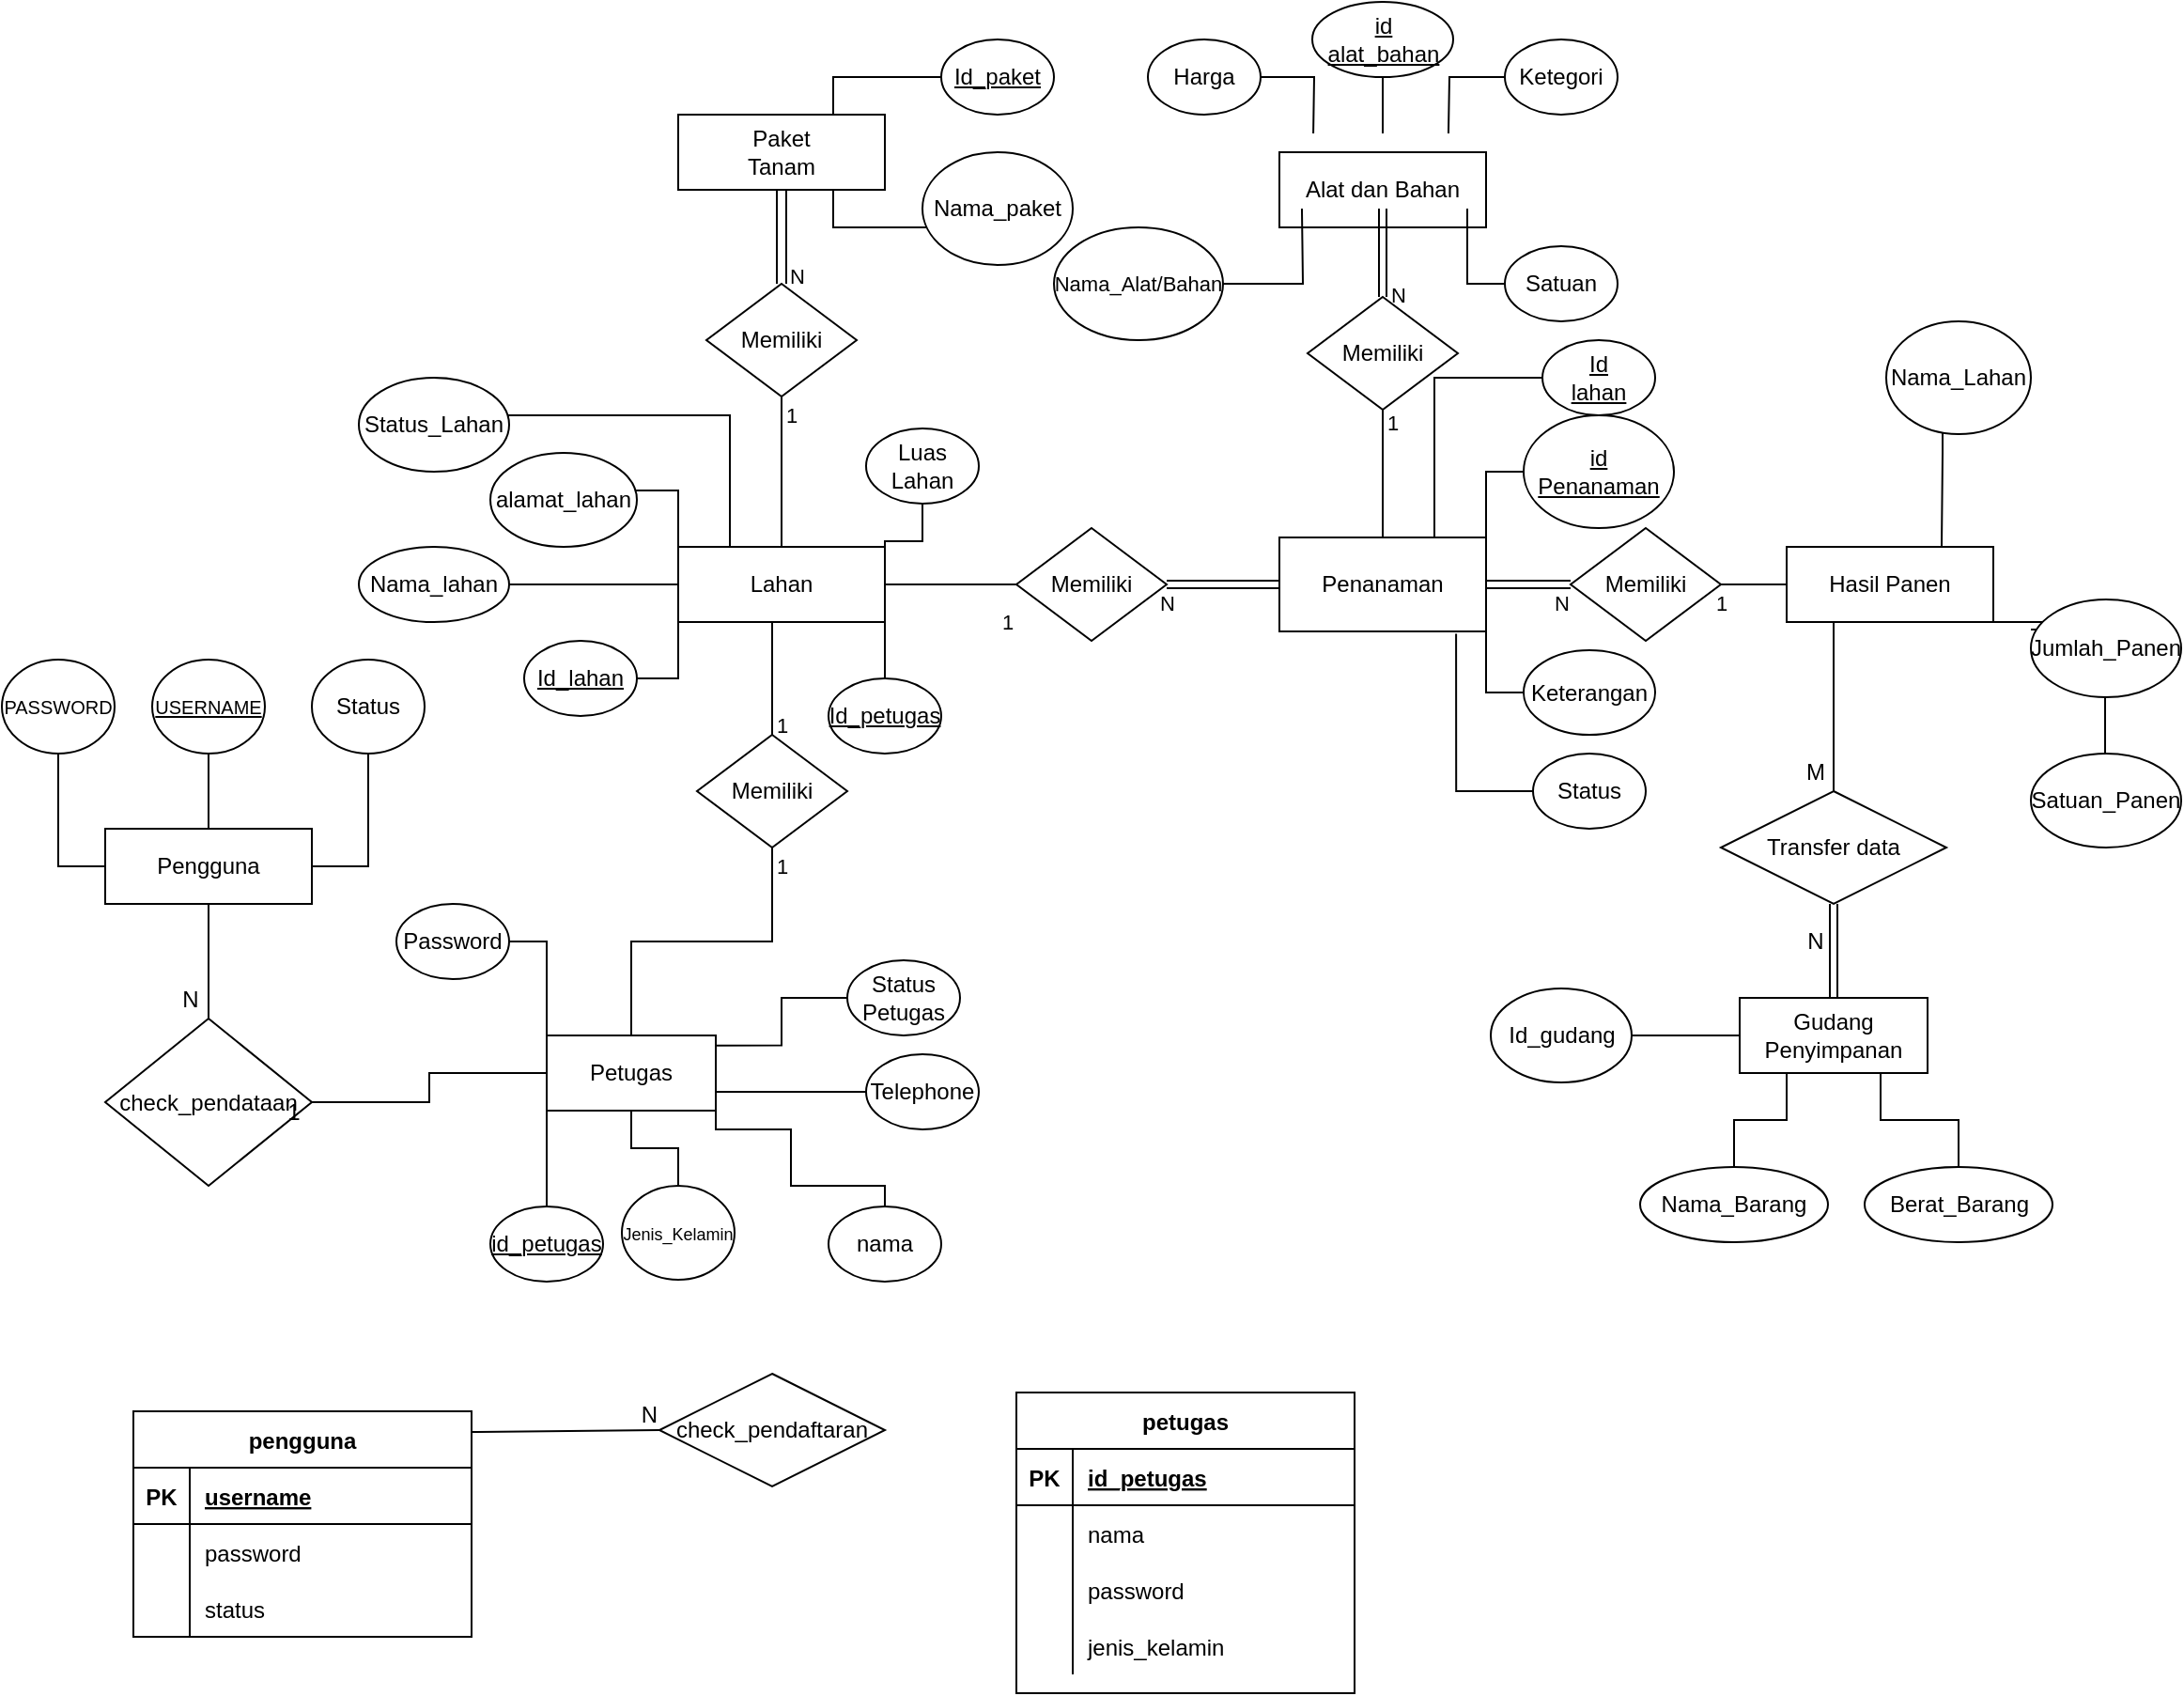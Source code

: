 <mxfile version="15.2.9" type="github" pages="2">
  <diagram id="R2lEEEUBdFMjLlhIrx00" name="Page-1">
    <mxGraphModel dx="628" dy="426" grid="1" gridSize="10" guides="1" tooltips="1" connect="1" arrows="1" fold="1" page="1" pageScale="1" pageWidth="583" pageHeight="827" math="0" shadow="0" extFonts="Permanent Marker^https://fonts.googleapis.com/css?family=Permanent+Marker">
      <root>
        <mxCell id="0" />
        <mxCell id="1" parent="0" />
        <mxCell id="Jt9Z7zNZmHaMb9qWnDkR-48" style="edgeStyle=orthogonalEdgeStyle;rounded=0;orthogonalLoop=1;jettySize=auto;html=1;entryX=1;entryY=0.5;entryDx=0;entryDy=0;endArrow=none;endFill=0;" parent="1" edge="1">
          <mxGeometry relative="1" as="geometry">
            <Array as="points">
              <mxPoint x="360" y="40" />
              <mxPoint x="343" y="40" />
            </Array>
            <mxPoint x="342.5" y="45" as="targetPoint" />
          </mxGeometry>
        </mxCell>
        <mxCell id="Jt9Z7zNZmHaMb9qWnDkR-49" style="edgeStyle=orthogonalEdgeStyle;rounded=0;orthogonalLoop=1;jettySize=auto;html=1;entryX=0.5;entryY=0;entryDx=0;entryDy=0;endArrow=none;endFill=0;" parent="1" edge="1">
          <mxGeometry relative="1" as="geometry">
            <Array as="points">
              <mxPoint x="450" y="40" />
            </Array>
            <mxPoint x="450" y="60" as="targetPoint" />
          </mxGeometry>
        </mxCell>
        <mxCell id="n8OIhtuh5hcWIEXLE7ov-7" style="edgeStyle=orthogonalEdgeStyle;rounded=0;orthogonalLoop=1;jettySize=auto;html=1;entryX=1;entryY=0.5;entryDx=0;entryDy=0;endArrow=none;endFill=0;" parent="1" edge="1">
          <mxGeometry relative="1" as="geometry">
            <mxPoint x="688.75" y="444" as="sourcePoint" />
          </mxGeometry>
        </mxCell>
        <mxCell id="33tDdLWR7R1HScsL2yP_-4" style="edgeStyle=orthogonalEdgeStyle;rounded=0;orthogonalLoop=1;jettySize=auto;html=1;entryX=1;entryY=0.5;entryDx=0;entryDy=0;endArrow=none;endFill=0;" parent="1" edge="1">
          <mxGeometry relative="1" as="geometry">
            <mxPoint x="402.5" y="444" as="targetPoint" />
          </mxGeometry>
        </mxCell>
        <mxCell id="6TAUWBTZgKvuJMYYyiU--42" style="edgeStyle=orthogonalEdgeStyle;rounded=0;orthogonalLoop=1;jettySize=auto;html=1;endArrow=none;endFill=0;" parent="1" source="6TAUWBTZgKvuJMYYyiU--33" target="6TAUWBTZgKvuJMYYyiU--43" edge="1">
          <mxGeometry relative="1" as="geometry">
            <mxPoint x="110" y="1140" as="targetPoint" />
          </mxGeometry>
        </mxCell>
        <mxCell id="6TAUWBTZgKvuJMYYyiU--33" value="Pengguna" style="rounded=0;whiteSpace=wrap;html=1;" parent="1" vertex="1">
          <mxGeometry x="55" y="1000" width="110" height="40" as="geometry" />
        </mxCell>
        <mxCell id="6TAUWBTZgKvuJMYYyiU--124" style="edgeStyle=orthogonalEdgeStyle;rounded=0;orthogonalLoop=1;jettySize=auto;html=1;entryX=0;entryY=0.5;entryDx=0;entryDy=0;endArrow=none;endFill=0;" parent="1" source="6TAUWBTZgKvuJMYYyiU--35" target="6TAUWBTZgKvuJMYYyiU--33" edge="1">
          <mxGeometry relative="1" as="geometry" />
        </mxCell>
        <mxCell id="6TAUWBTZgKvuJMYYyiU--35" value="&lt;font style=&quot;font-size: 10px&quot;&gt;PASSWORD&lt;/font&gt;" style="ellipse;whiteSpace=wrap;html=1;" parent="1" vertex="1">
          <mxGeometry y="910" width="60" height="50" as="geometry" />
        </mxCell>
        <mxCell id="6TAUWBTZgKvuJMYYyiU--122" style="edgeStyle=orthogonalEdgeStyle;rounded=0;orthogonalLoop=1;jettySize=auto;html=1;entryX=0.5;entryY=0;entryDx=0;entryDy=0;endArrow=none;endFill=0;" parent="1" source="6TAUWBTZgKvuJMYYyiU--37" target="6TAUWBTZgKvuJMYYyiU--33" edge="1">
          <mxGeometry relative="1" as="geometry" />
        </mxCell>
        <mxCell id="6TAUWBTZgKvuJMYYyiU--37" value="&lt;u&gt;&lt;font style=&quot;font-size: 10px&quot;&gt;USERNAME&lt;/font&gt;&lt;/u&gt;" style="ellipse;whiteSpace=wrap;html=1;" parent="1" vertex="1">
          <mxGeometry x="80" y="910" width="60" height="50" as="geometry" />
        </mxCell>
        <mxCell id="6TAUWBTZgKvuJMYYyiU--125" style="edgeStyle=orthogonalEdgeStyle;rounded=0;orthogonalLoop=1;jettySize=auto;html=1;entryX=1;entryY=0.5;entryDx=0;entryDy=0;endArrow=none;endFill=0;" parent="1" source="6TAUWBTZgKvuJMYYyiU--40" target="6TAUWBTZgKvuJMYYyiU--33" edge="1">
          <mxGeometry relative="1" as="geometry" />
        </mxCell>
        <mxCell id="6TAUWBTZgKvuJMYYyiU--40" value="Status" style="ellipse;whiteSpace=wrap;html=1;" parent="1" vertex="1">
          <mxGeometry x="165" y="910" width="60" height="50" as="geometry" />
        </mxCell>
        <mxCell id="6TAUWBTZgKvuJMYYyiU--45" style="edgeStyle=orthogonalEdgeStyle;rounded=0;orthogonalLoop=1;jettySize=auto;html=1;entryX=0;entryY=0.5;entryDx=0;entryDy=0;endArrow=none;endFill=0;" parent="1" source="6TAUWBTZgKvuJMYYyiU--43" target="6TAUWBTZgKvuJMYYyiU--44" edge="1">
          <mxGeometry relative="1" as="geometry" />
        </mxCell>
        <mxCell id="6TAUWBTZgKvuJMYYyiU--43" value="check_pendataan" style="rhombus;whiteSpace=wrap;html=1;" parent="1" vertex="1">
          <mxGeometry x="55" y="1101" width="110" height="89" as="geometry" />
        </mxCell>
        <mxCell id="6TAUWBTZgKvuJMYYyiU--60" style="edgeStyle=orthogonalEdgeStyle;rounded=0;orthogonalLoop=1;jettySize=auto;html=1;endArrow=none;endFill=0;" parent="1" source="6TAUWBTZgKvuJMYYyiU--44" target="6TAUWBTZgKvuJMYYyiU--61" edge="1">
          <mxGeometry relative="1" as="geometry">
            <mxPoint x="410" y="1020" as="targetPoint" />
          </mxGeometry>
        </mxCell>
        <mxCell id="6TAUWBTZgKvuJMYYyiU--130" value="1" style="edgeLabel;html=1;align=center;verticalAlign=middle;resizable=0;points=[];" parent="6TAUWBTZgKvuJMYYyiU--60" vertex="1" connectable="0">
          <mxGeometry x="0.829" y="-1" relative="1" as="geometry">
            <mxPoint x="4" y="-5" as="offset" />
          </mxGeometry>
        </mxCell>
        <mxCell id="6TAUWBTZgKvuJMYYyiU--44" value="Petugas" style="rounded=0;whiteSpace=wrap;html=1;" parent="1" vertex="1">
          <mxGeometry x="290" y="1110" width="90" height="40" as="geometry" />
        </mxCell>
        <mxCell id="6TAUWBTZgKvuJMYYyiU--47" style="edgeStyle=orthogonalEdgeStyle;rounded=0;orthogonalLoop=1;jettySize=auto;html=1;entryX=1;entryY=0.133;entryDx=0;entryDy=0;entryPerimeter=0;endArrow=none;endFill=0;" parent="1" source="6TAUWBTZgKvuJMYYyiU--46" target="6TAUWBTZgKvuJMYYyiU--44" edge="1">
          <mxGeometry relative="1" as="geometry" />
        </mxCell>
        <mxCell id="6TAUWBTZgKvuJMYYyiU--46" value="Status Petugas" style="ellipse;whiteSpace=wrap;html=1;" parent="1" vertex="1">
          <mxGeometry x="450" y="1070" width="60" height="40" as="geometry" />
        </mxCell>
        <mxCell id="6TAUWBTZgKvuJMYYyiU--56" style="edgeStyle=orthogonalEdgeStyle;rounded=0;orthogonalLoop=1;jettySize=auto;html=1;entryX=1;entryY=0.75;entryDx=0;entryDy=0;endArrow=none;endFill=0;" parent="1" source="6TAUWBTZgKvuJMYYyiU--48" target="6TAUWBTZgKvuJMYYyiU--44" edge="1">
          <mxGeometry relative="1" as="geometry">
            <Array as="points">
              <mxPoint x="420" y="1190" />
              <mxPoint x="420" y="1160" />
              <mxPoint x="380" y="1160" />
            </Array>
          </mxGeometry>
        </mxCell>
        <mxCell id="6TAUWBTZgKvuJMYYyiU--48" value="nama" style="ellipse;whiteSpace=wrap;html=1;" parent="1" vertex="1">
          <mxGeometry x="440" y="1201" width="60" height="40" as="geometry" />
        </mxCell>
        <mxCell id="6TAUWBTZgKvuJMYYyiU--50" style="edgeStyle=orthogonalEdgeStyle;rounded=0;orthogonalLoop=1;jettySize=auto;html=1;entryX=1;entryY=0.25;entryDx=0;entryDy=0;endArrow=none;endFill=0;" parent="1" source="6TAUWBTZgKvuJMYYyiU--49" target="6TAUWBTZgKvuJMYYyiU--44" edge="1">
          <mxGeometry relative="1" as="geometry">
            <Array as="points">
              <mxPoint x="380" y="1140" />
            </Array>
          </mxGeometry>
        </mxCell>
        <mxCell id="6TAUWBTZgKvuJMYYyiU--49" value="Telephone" style="ellipse;whiteSpace=wrap;html=1;" parent="1" vertex="1">
          <mxGeometry x="460" y="1120" width="60" height="40" as="geometry" />
        </mxCell>
        <mxCell id="6TAUWBTZgKvuJMYYyiU--71" style="edgeStyle=orthogonalEdgeStyle;rounded=0;orthogonalLoop=1;jettySize=auto;html=1;entryX=0;entryY=1;entryDx=0;entryDy=0;endArrow=none;endFill=0;" parent="1" source="6TAUWBTZgKvuJMYYyiU--51" target="6TAUWBTZgKvuJMYYyiU--66" edge="1">
          <mxGeometry relative="1" as="geometry" />
        </mxCell>
        <mxCell id="6TAUWBTZgKvuJMYYyiU--51" value="Id_lahan" style="ellipse;whiteSpace=wrap;html=1;fontStyle=4" parent="1" vertex="1">
          <mxGeometry x="278" y="900" width="60" height="40" as="geometry" />
        </mxCell>
        <mxCell id="6TAUWBTZgKvuJMYYyiU--73" style="edgeStyle=orthogonalEdgeStyle;rounded=0;orthogonalLoop=1;jettySize=auto;html=1;entryX=1;entryY=1;entryDx=0;entryDy=0;endArrow=none;endFill=0;" parent="1" source="6TAUWBTZgKvuJMYYyiU--52" target="6TAUWBTZgKvuJMYYyiU--66" edge="1">
          <mxGeometry relative="1" as="geometry" />
        </mxCell>
        <mxCell id="6TAUWBTZgKvuJMYYyiU--52" value="Id_petugas" style="ellipse;whiteSpace=wrap;html=1;fontStyle=4" parent="1" vertex="1">
          <mxGeometry x="440" y="920" width="60" height="40" as="geometry" />
        </mxCell>
        <mxCell id="6TAUWBTZgKvuJMYYyiU--68" style="edgeStyle=orthogonalEdgeStyle;rounded=0;orthogonalLoop=1;jettySize=auto;html=1;entryX=0.25;entryY=0;entryDx=0;entryDy=0;endArrow=none;endFill=0;" parent="1" source="6TAUWBTZgKvuJMYYyiU--53" target="6TAUWBTZgKvuJMYYyiU--66" edge="1">
          <mxGeometry relative="1" as="geometry">
            <Array as="points">
              <mxPoint x="388" y="780" />
            </Array>
          </mxGeometry>
        </mxCell>
        <mxCell id="6TAUWBTZgKvuJMYYyiU--53" value="Status_Lahan" style="ellipse;whiteSpace=wrap;html=1;" parent="1" vertex="1">
          <mxGeometry x="190" y="760" width="80" height="50" as="geometry" />
        </mxCell>
        <mxCell id="6TAUWBTZgKvuJMYYyiU--58" style="edgeStyle=orthogonalEdgeStyle;rounded=0;orthogonalLoop=1;jettySize=auto;html=1;entryX=0;entryY=1;entryDx=0;entryDy=0;endArrow=none;endFill=0;" parent="1" source="6TAUWBTZgKvuJMYYyiU--54" target="6TAUWBTZgKvuJMYYyiU--44" edge="1">
          <mxGeometry relative="1" as="geometry" />
        </mxCell>
        <mxCell id="6TAUWBTZgKvuJMYYyiU--54" value="id_petugas" style="ellipse;whiteSpace=wrap;html=1;fontStyle=4" parent="1" vertex="1">
          <mxGeometry x="260" y="1201" width="60" height="40" as="geometry" />
        </mxCell>
        <mxCell id="6TAUWBTZgKvuJMYYyiU--57" style="edgeStyle=orthogonalEdgeStyle;rounded=0;orthogonalLoop=1;jettySize=auto;html=1;entryX=0.5;entryY=1;entryDx=0;entryDy=0;endArrow=none;endFill=0;" parent="1" source="6TAUWBTZgKvuJMYYyiU--55" target="6TAUWBTZgKvuJMYYyiU--44" edge="1">
          <mxGeometry relative="1" as="geometry" />
        </mxCell>
        <mxCell id="6TAUWBTZgKvuJMYYyiU--55" value="&lt;font style=&quot;font-size: 9px&quot;&gt;Jenis_Kelamin&lt;/font&gt;" style="ellipse;whiteSpace=wrap;html=1;" parent="1" vertex="1">
          <mxGeometry x="330" y="1190" width="60" height="50" as="geometry" />
        </mxCell>
        <mxCell id="6TAUWBTZgKvuJMYYyiU--67" value="1" style="edgeStyle=orthogonalEdgeStyle;rounded=0;orthogonalLoop=1;jettySize=auto;html=1;entryX=0.5;entryY=1;entryDx=0;entryDy=0;endArrow=none;endFill=0;spacingTop=8;spacingBottom=18;" parent="1" source="6TAUWBTZgKvuJMYYyiU--61" target="6TAUWBTZgKvuJMYYyiU--66" edge="1">
          <mxGeometry x="-1" y="-5" relative="1" as="geometry">
            <mxPoint as="offset" />
            <Array as="points">
              <mxPoint x="410" y="890" />
            </Array>
          </mxGeometry>
        </mxCell>
        <mxCell id="6TAUWBTZgKvuJMYYyiU--61" value="Memiliki" style="rhombus;whiteSpace=wrap;html=1;" parent="1" vertex="1">
          <mxGeometry x="370" y="950" width="80" height="60" as="geometry" />
        </mxCell>
        <mxCell id="6TAUWBTZgKvuJMYYyiU--70" style="edgeStyle=orthogonalEdgeStyle;rounded=0;orthogonalLoop=1;jettySize=auto;html=1;entryX=0;entryY=0.5;entryDx=0;entryDy=0;endArrow=none;endFill=0;" parent="1" source="6TAUWBTZgKvuJMYYyiU--62" target="6TAUWBTZgKvuJMYYyiU--66" edge="1">
          <mxGeometry relative="1" as="geometry" />
        </mxCell>
        <mxCell id="6TAUWBTZgKvuJMYYyiU--62" value="Nama_lahan" style="ellipse;whiteSpace=wrap;html=1;" parent="1" vertex="1">
          <mxGeometry x="190" y="850" width="80" height="40" as="geometry" />
        </mxCell>
        <mxCell id="6TAUWBTZgKvuJMYYyiU--69" style="edgeStyle=orthogonalEdgeStyle;rounded=0;orthogonalLoop=1;jettySize=auto;html=1;entryX=0;entryY=0;entryDx=0;entryDy=0;endArrow=none;endFill=0;" parent="1" source="6TAUWBTZgKvuJMYYyiU--63" target="6TAUWBTZgKvuJMYYyiU--66" edge="1">
          <mxGeometry relative="1" as="geometry">
            <Array as="points">
              <mxPoint x="360" y="820" />
            </Array>
          </mxGeometry>
        </mxCell>
        <mxCell id="6TAUWBTZgKvuJMYYyiU--63" value="alamat_lahan" style="ellipse;whiteSpace=wrap;html=1;" parent="1" vertex="1">
          <mxGeometry x="260" y="800" width="78" height="50" as="geometry" />
        </mxCell>
        <mxCell id="6TAUWBTZgKvuJMYYyiU--74" style="edgeStyle=orthogonalEdgeStyle;rounded=0;orthogonalLoop=1;jettySize=auto;html=1;entryX=1;entryY=0;entryDx=0;entryDy=0;endArrow=none;endFill=0;" parent="1" source="6TAUWBTZgKvuJMYYyiU--64" target="6TAUWBTZgKvuJMYYyiU--66" edge="1">
          <mxGeometry relative="1" as="geometry" />
        </mxCell>
        <mxCell id="6TAUWBTZgKvuJMYYyiU--64" value="Luas&lt;br&gt;Lahan" style="ellipse;whiteSpace=wrap;html=1;" parent="1" vertex="1">
          <mxGeometry x="460" y="787" width="60" height="40" as="geometry" />
        </mxCell>
        <mxCell id="6TAUWBTZgKvuJMYYyiU--76" style="edgeStyle=orthogonalEdgeStyle;rounded=0;orthogonalLoop=1;jettySize=auto;html=1;entryX=0;entryY=0.5;entryDx=0;entryDy=0;endArrow=none;endFill=0;" parent="1" source="6TAUWBTZgKvuJMYYyiU--66" target="6TAUWBTZgKvuJMYYyiU--75" edge="1">
          <mxGeometry relative="1" as="geometry" />
        </mxCell>
        <mxCell id="6TAUWBTZgKvuJMYYyiU--66" value="Lahan" style="rounded=0;whiteSpace=wrap;html=1;" parent="1" vertex="1">
          <mxGeometry x="360" y="850" width="110" height="40" as="geometry" />
        </mxCell>
        <mxCell id="6TAUWBTZgKvuJMYYyiU--79" value="N" style="edgeStyle=orthogonalEdgeStyle;rounded=0;orthogonalLoop=1;jettySize=auto;html=1;entryX=0;entryY=0.5;entryDx=0;entryDy=0;endArrow=none;endFill=0;shape=link;" parent="1" source="6TAUWBTZgKvuJMYYyiU--75" target="6TAUWBTZgKvuJMYYyiU--78" edge="1">
          <mxGeometry x="-1" y="-10" relative="1" as="geometry">
            <mxPoint as="offset" />
          </mxGeometry>
        </mxCell>
        <mxCell id="6TAUWBTZgKvuJMYYyiU--75" value="Memiliki" style="rhombus;whiteSpace=wrap;html=1;" parent="1" vertex="1">
          <mxGeometry x="540" y="840" width="80" height="60" as="geometry" />
        </mxCell>
        <mxCell id="6TAUWBTZgKvuJMYYyiU--85" style="edgeStyle=orthogonalEdgeStyle;rounded=0;orthogonalLoop=1;jettySize=auto;html=1;entryX=0.5;entryY=1;entryDx=0;entryDy=0;endArrow=none;endFill=0;" parent="1" source="6TAUWBTZgKvuJMYYyiU--77" target="6TAUWBTZgKvuJMYYyiU--84" edge="1">
          <mxGeometry relative="1" as="geometry" />
        </mxCell>
        <mxCell id="6TAUWBTZgKvuJMYYyiU--77" value="Lahan" style="rounded=0;whiteSpace=wrap;html=1;" parent="1" vertex="1">
          <mxGeometry x="360" y="850" width="110" height="40" as="geometry" />
        </mxCell>
        <mxCell id="6TAUWBTZgKvuJMYYyiU--82" value="N" style="edgeStyle=orthogonalEdgeStyle;rounded=0;orthogonalLoop=1;jettySize=auto;html=1;endArrow=none;endFill=0;shape=link;" parent="1" source="6TAUWBTZgKvuJMYYyiU--78" target="6TAUWBTZgKvuJMYYyiU--81" edge="1">
          <mxGeometry x="0.778" y="-10" relative="1" as="geometry">
            <mxPoint as="offset" />
          </mxGeometry>
        </mxCell>
        <mxCell id="6TAUWBTZgKvuJMYYyiU--135" value="1" style="edgeStyle=orthogonalEdgeStyle;rounded=0;orthogonalLoop=1;jettySize=auto;html=1;entryX=0.5;entryY=1;entryDx=0;entryDy=0;endArrow=none;endFill=0;spacingBottom=-13;" parent="1" source="6TAUWBTZgKvuJMYYyiU--78" target="6TAUWBTZgKvuJMYYyiU--134" edge="1">
          <mxGeometry x="1" y="-5" relative="1" as="geometry">
            <mxPoint as="offset" />
          </mxGeometry>
        </mxCell>
        <mxCell id="6TAUWBTZgKvuJMYYyiU--78" value="Penanaman" style="rounded=0;whiteSpace=wrap;html=1;" parent="1" vertex="1">
          <mxGeometry x="680" y="845" width="110" height="50" as="geometry" />
        </mxCell>
        <mxCell id="6TAUWBTZgKvuJMYYyiU--80" value="Hasil Panen" style="rounded=0;whiteSpace=wrap;html=1;" parent="1" vertex="1">
          <mxGeometry x="950" y="850" width="110" height="40" as="geometry" />
        </mxCell>
        <mxCell id="6TAUWBTZgKvuJMYYyiU--83" value="1" style="edgeStyle=orthogonalEdgeStyle;rounded=0;orthogonalLoop=1;jettySize=auto;html=1;endArrow=none;endFill=0;" parent="1" source="6TAUWBTZgKvuJMYYyiU--81" target="6TAUWBTZgKvuJMYYyiU--80" edge="1">
          <mxGeometry x="-1" y="-10" relative="1" as="geometry">
            <mxPoint as="offset" />
          </mxGeometry>
        </mxCell>
        <mxCell id="6TAUWBTZgKvuJMYYyiU--81" value="Memiliki" style="rhombus;whiteSpace=wrap;html=1;" parent="1" vertex="1">
          <mxGeometry x="835" y="840" width="80" height="60" as="geometry" />
        </mxCell>
        <mxCell id="6TAUWBTZgKvuJMYYyiU--84" value="Memiliki" style="rhombus;whiteSpace=wrap;html=1;" parent="1" vertex="1">
          <mxGeometry x="375" y="710" width="80" height="60" as="geometry" />
        </mxCell>
        <mxCell id="6TAUWBTZgKvuJMYYyiU--87" value="N" style="edgeStyle=orthogonalEdgeStyle;rounded=0;orthogonalLoop=1;jettySize=auto;html=1;entryX=0.5;entryY=0;entryDx=0;entryDy=0;endArrow=none;endFill=0;shape=link;width=5;spacingTop=5;spacingBottom=14;spacingRight=4;spacingLeft=9;" parent="1" source="6TAUWBTZgKvuJMYYyiU--86" target="6TAUWBTZgKvuJMYYyiU--84" edge="1">
          <mxGeometry x="1" y="5" relative="1" as="geometry">
            <mxPoint as="offset" />
          </mxGeometry>
        </mxCell>
        <mxCell id="6TAUWBTZgKvuJMYYyiU--86" value="Paket&lt;br&gt;Tanam" style="rounded=0;whiteSpace=wrap;html=1;" parent="1" vertex="1">
          <mxGeometry x="360" y="620" width="110" height="40" as="geometry" />
        </mxCell>
        <mxCell id="6TAUWBTZgKvuJMYYyiU--100" style="edgeStyle=orthogonalEdgeStyle;rounded=0;orthogonalLoop=1;jettySize=auto;html=1;entryX=0.75;entryY=1;entryDx=0;entryDy=0;endArrow=none;endFill=0;" parent="1" source="6TAUWBTZgKvuJMYYyiU--88" target="6TAUWBTZgKvuJMYYyiU--86" edge="1">
          <mxGeometry relative="1" as="geometry">
            <Array as="points">
              <mxPoint x="443" y="680" />
            </Array>
          </mxGeometry>
        </mxCell>
        <mxCell id="6TAUWBTZgKvuJMYYyiU--88" value="Nama_paket" style="ellipse;whiteSpace=wrap;html=1;" parent="1" vertex="1">
          <mxGeometry x="490" y="640" width="80" height="60" as="geometry" />
        </mxCell>
        <mxCell id="6TAUWBTZgKvuJMYYyiU--90" style="edgeStyle=orthogonalEdgeStyle;rounded=0;orthogonalLoop=1;jettySize=auto;html=1;entryX=0.75;entryY=0;entryDx=0;entryDy=0;endArrow=none;endFill=0;" parent="1" source="6TAUWBTZgKvuJMYYyiU--89" target="6TAUWBTZgKvuJMYYyiU--86" edge="1">
          <mxGeometry relative="1" as="geometry" />
        </mxCell>
        <mxCell id="6TAUWBTZgKvuJMYYyiU--89" value="Id_paket" style="ellipse;whiteSpace=wrap;html=1;fontStyle=4" parent="1" vertex="1">
          <mxGeometry x="500" y="580" width="60" height="40" as="geometry" />
        </mxCell>
        <mxCell id="6TAUWBTZgKvuJMYYyiU--99" style="edgeStyle=orthogonalEdgeStyle;rounded=0;orthogonalLoop=1;jettySize=auto;html=1;entryX=0.855;entryY=1.025;entryDx=0;entryDy=0;entryPerimeter=0;endArrow=none;endFill=0;" parent="1" source="6TAUWBTZgKvuJMYYyiU--92" target="6TAUWBTZgKvuJMYYyiU--78" edge="1">
          <mxGeometry relative="1" as="geometry" />
        </mxCell>
        <mxCell id="6TAUWBTZgKvuJMYYyiU--92" value="Status" style="ellipse;whiteSpace=wrap;html=1;" parent="1" vertex="1">
          <mxGeometry x="815" y="960" width="60" height="40" as="geometry" />
        </mxCell>
        <mxCell id="6TAUWBTZgKvuJMYYyiU--98" style="edgeStyle=orthogonalEdgeStyle;rounded=0;orthogonalLoop=1;jettySize=auto;html=1;entryX=1;entryY=1;entryDx=0;entryDy=0;endArrow=none;endFill=0;" parent="1" source="6TAUWBTZgKvuJMYYyiU--93" target="6TAUWBTZgKvuJMYYyiU--78" edge="1">
          <mxGeometry relative="1" as="geometry" />
        </mxCell>
        <mxCell id="6TAUWBTZgKvuJMYYyiU--93" value="Keterangan" style="ellipse;whiteSpace=wrap;html=1;" parent="1" vertex="1">
          <mxGeometry x="810" y="905" width="70" height="45" as="geometry" />
        </mxCell>
        <mxCell id="6TAUWBTZgKvuJMYYyiU--97" style="edgeStyle=orthogonalEdgeStyle;rounded=0;orthogonalLoop=1;jettySize=auto;html=1;entryX=1;entryY=0;entryDx=0;entryDy=0;endArrow=none;endFill=0;" parent="1" source="6TAUWBTZgKvuJMYYyiU--94" target="6TAUWBTZgKvuJMYYyiU--78" edge="1">
          <mxGeometry relative="1" as="geometry" />
        </mxCell>
        <mxCell id="6TAUWBTZgKvuJMYYyiU--94" value="id&lt;br&gt;Penanaman" style="ellipse;whiteSpace=wrap;html=1;fontStyle=4" parent="1" vertex="1">
          <mxGeometry x="810" y="780" width="80" height="60" as="geometry" />
        </mxCell>
        <mxCell id="6TAUWBTZgKvuJMYYyiU--96" style="edgeStyle=orthogonalEdgeStyle;rounded=0;orthogonalLoop=1;jettySize=auto;html=1;entryX=0.75;entryY=0;entryDx=0;entryDy=0;endArrow=none;endFill=0;" parent="1" source="6TAUWBTZgKvuJMYYyiU--95" target="6TAUWBTZgKvuJMYYyiU--78" edge="1">
          <mxGeometry relative="1" as="geometry" />
        </mxCell>
        <mxCell id="6TAUWBTZgKvuJMYYyiU--95" value="Id&lt;br&gt;lahan" style="ellipse;whiteSpace=wrap;html=1;fontStyle=4" parent="1" vertex="1">
          <mxGeometry x="820" y="740" width="60" height="40" as="geometry" />
        </mxCell>
        <mxCell id="6TAUWBTZgKvuJMYYyiU--107" style="edgeStyle=orthogonalEdgeStyle;rounded=0;orthogonalLoop=1;jettySize=auto;html=1;entryX=1;entryY=1;entryDx=0;entryDy=0;endArrow=none;endFill=0;exitX=0;exitY=0.5;exitDx=0;exitDy=0;" parent="1" target="6TAUWBTZgKvuJMYYyiU--80" edge="1">
          <mxGeometry relative="1" as="geometry">
            <Array as="points">
              <mxPoint x="1090" y="890" />
            </Array>
            <mxPoint x="1080" y="894" as="sourcePoint" />
          </mxGeometry>
        </mxCell>
        <mxCell id="6TAUWBTZgKvuJMYYyiU--102" value="Jumlah_Panen" style="ellipse;whiteSpace=wrap;html=1;fontStyle=0" parent="1" vertex="1">
          <mxGeometry x="1080" y="878" width="80" height="52" as="geometry" />
        </mxCell>
        <mxCell id="6TAUWBTZgKvuJMYYyiU--108" style="edgeStyle=orthogonalEdgeStyle;rounded=0;orthogonalLoop=1;jettySize=auto;html=1;entryX=0.5;entryY=1;entryDx=0;entryDy=0;endArrow=none;endFill=0;" parent="1" edge="1">
          <mxGeometry relative="1" as="geometry">
            <mxPoint x="1119.5" y="960" as="sourcePoint" />
            <mxPoint x="1119.5" y="930" as="targetPoint" />
          </mxGeometry>
        </mxCell>
        <mxCell id="6TAUWBTZgKvuJMYYyiU--103" value="Satuan_Panen" style="ellipse;whiteSpace=wrap;html=1;fontStyle=0" parent="1" vertex="1">
          <mxGeometry x="1080" y="960" width="80" height="50" as="geometry" />
        </mxCell>
        <mxCell id="6TAUWBTZgKvuJMYYyiU--109" style="edgeStyle=orthogonalEdgeStyle;rounded=0;orthogonalLoop=1;jettySize=auto;html=1;entryX=0.75;entryY=0;entryDx=0;entryDy=0;endArrow=none;endFill=0;" parent="1" source="6TAUWBTZgKvuJMYYyiU--104" target="6TAUWBTZgKvuJMYYyiU--80" edge="1">
          <mxGeometry relative="1" as="geometry">
            <Array as="points">
              <mxPoint x="1033" y="800" />
              <mxPoint x="1033" y="800" />
            </Array>
          </mxGeometry>
        </mxCell>
        <mxCell id="6TAUWBTZgKvuJMYYyiU--104" value="Nama_Lahan" style="ellipse;whiteSpace=wrap;html=1;fontStyle=0" parent="1" vertex="1">
          <mxGeometry x="1003" y="730" width="77" height="60" as="geometry" />
        </mxCell>
        <mxCell id="6TAUWBTZgKvuJMYYyiU--111" value="Alat dan Bahan" style="rounded=0;whiteSpace=wrap;html=1;" parent="1" vertex="1">
          <mxGeometry x="680" y="640" width="110" height="40" as="geometry" />
        </mxCell>
        <mxCell id="6TAUWBTZgKvuJMYYyiU--119" style="edgeStyle=orthogonalEdgeStyle;rounded=0;orthogonalLoop=1;jettySize=auto;html=1;entryX=0.818;entryY=0;entryDx=0;entryDy=0;entryPerimeter=0;endArrow=none;endFill=0;" parent="1" source="6TAUWBTZgKvuJMYYyiU--112" edge="1">
          <mxGeometry relative="1" as="geometry">
            <mxPoint x="769.98" y="630" as="targetPoint" />
          </mxGeometry>
        </mxCell>
        <mxCell id="6TAUWBTZgKvuJMYYyiU--112" value="Ketegori" style="ellipse;whiteSpace=wrap;html=1;" parent="1" vertex="1">
          <mxGeometry x="800" y="580" width="60" height="40" as="geometry" />
        </mxCell>
        <mxCell id="6TAUWBTZgKvuJMYYyiU--118" style="edgeStyle=orthogonalEdgeStyle;rounded=0;orthogonalLoop=1;jettySize=auto;html=1;entryX=0.5;entryY=0;entryDx=0;entryDy=0;endArrow=none;endFill=0;" parent="1" source="6TAUWBTZgKvuJMYYyiU--113" edge="1">
          <mxGeometry relative="1" as="geometry">
            <mxPoint x="735" y="630" as="targetPoint" />
          </mxGeometry>
        </mxCell>
        <mxCell id="6TAUWBTZgKvuJMYYyiU--113" value="id&lt;br&gt;alat_bahan" style="ellipse;whiteSpace=wrap;html=1;fontStyle=4" parent="1" vertex="1">
          <mxGeometry x="697.5" y="560" width="75" height="40" as="geometry" />
        </mxCell>
        <mxCell id="6TAUWBTZgKvuJMYYyiU--117" style="edgeStyle=orthogonalEdgeStyle;rounded=0;orthogonalLoop=1;jettySize=auto;html=1;entryX=0.164;entryY=0;entryDx=0;entryDy=0;entryPerimeter=0;endArrow=none;endFill=0;" parent="1" source="6TAUWBTZgKvuJMYYyiU--114" edge="1">
          <mxGeometry relative="1" as="geometry">
            <mxPoint x="698.04" y="630" as="targetPoint" />
          </mxGeometry>
        </mxCell>
        <mxCell id="6TAUWBTZgKvuJMYYyiU--114" value="Harga" style="ellipse;whiteSpace=wrap;html=1;" parent="1" vertex="1">
          <mxGeometry x="610" y="580" width="60" height="40" as="geometry" />
        </mxCell>
        <mxCell id="6TAUWBTZgKvuJMYYyiU--116" style="edgeStyle=orthogonalEdgeStyle;rounded=0;orthogonalLoop=1;jettySize=auto;html=1;entryX=0.109;entryY=1;entryDx=0;entryDy=0;entryPerimeter=0;endArrow=none;endFill=0;" parent="1" source="6TAUWBTZgKvuJMYYyiU--115" edge="1">
          <mxGeometry relative="1" as="geometry">
            <mxPoint x="691.99" y="670" as="targetPoint" />
          </mxGeometry>
        </mxCell>
        <mxCell id="6TAUWBTZgKvuJMYYyiU--115" value="&lt;font style=&quot;font-size: 11px&quot;&gt;Nama_Alat/Bahan&lt;/font&gt;" style="ellipse;whiteSpace=wrap;html=1;" parent="1" vertex="1">
          <mxGeometry x="560" y="680" width="90" height="60" as="geometry" />
        </mxCell>
        <mxCell id="6TAUWBTZgKvuJMYYyiU--121" style="edgeStyle=orthogonalEdgeStyle;rounded=0;orthogonalLoop=1;jettySize=auto;html=1;endArrow=none;endFill=0;" parent="1" source="6TAUWBTZgKvuJMYYyiU--120" edge="1">
          <mxGeometry relative="1" as="geometry">
            <mxPoint x="780" y="670" as="targetPoint" />
          </mxGeometry>
        </mxCell>
        <mxCell id="6TAUWBTZgKvuJMYYyiU--120" value="Satuan" style="ellipse;whiteSpace=wrap;html=1;" parent="1" vertex="1">
          <mxGeometry x="800" y="690" width="60" height="40" as="geometry" />
        </mxCell>
        <mxCell id="6TAUWBTZgKvuJMYYyiU--127" style="edgeStyle=orthogonalEdgeStyle;rounded=0;orthogonalLoop=1;jettySize=auto;html=1;entryX=0;entryY=0;entryDx=0;entryDy=0;endArrow=none;endFill=0;" parent="1" source="6TAUWBTZgKvuJMYYyiU--126" target="6TAUWBTZgKvuJMYYyiU--44" edge="1">
          <mxGeometry relative="1" as="geometry" />
        </mxCell>
        <mxCell id="6TAUWBTZgKvuJMYYyiU--126" value="Password" style="ellipse;whiteSpace=wrap;html=1;" parent="1" vertex="1">
          <mxGeometry x="210" y="1040" width="60" height="40" as="geometry" />
        </mxCell>
        <mxCell id="6TAUWBTZgKvuJMYYyiU--131" value="1" style="edgeLabel;html=1;align=center;verticalAlign=middle;resizable=0;points=[];" parent="1" vertex="1" connectable="0">
          <mxGeometry x="425" y="1030.0" as="geometry">
            <mxPoint x="-5" y="-250" as="offset" />
          </mxGeometry>
        </mxCell>
        <mxCell id="6TAUWBTZgKvuJMYYyiU--132" value="1" style="edgeLabel;html=1;align=center;verticalAlign=middle;resizable=0;points=[];" parent="1" vertex="1" connectable="0">
          <mxGeometry x="540" y="1140.0" as="geometry">
            <mxPoint x="-5" y="-250" as="offset" />
          </mxGeometry>
        </mxCell>
        <mxCell id="6TAUWBTZgKvuJMYYyiU--136" value="N" style="edgeStyle=orthogonalEdgeStyle;rounded=0;orthogonalLoop=1;jettySize=auto;html=1;entryX=0.5;entryY=1;entryDx=0;entryDy=0;endArrow=none;endFill=0;shape=link;spacingRight=14;spacingTop=4;spacingBottom=7;" parent="1" source="6TAUWBTZgKvuJMYYyiU--134" edge="1">
          <mxGeometry x="-1" y="-15" relative="1" as="geometry">
            <mxPoint as="offset" />
            <mxPoint x="735" y="670" as="targetPoint" />
          </mxGeometry>
        </mxCell>
        <mxCell id="6TAUWBTZgKvuJMYYyiU--134" value="Memiliki" style="rhombus;whiteSpace=wrap;html=1;" parent="1" vertex="1">
          <mxGeometry x="695" y="717" width="80" height="60" as="geometry" />
        </mxCell>
        <mxCell id="5vnelNIPE1DtTS0XhXeB-1" value="Transfer data" style="shape=rhombus;perimeter=rhombusPerimeter;whiteSpace=wrap;html=1;align=center;" parent="1" vertex="1">
          <mxGeometry x="915" y="980" width="120" height="60" as="geometry" />
        </mxCell>
        <mxCell id="5vnelNIPE1DtTS0XhXeB-3" value="" style="endArrow=none;html=1;rounded=0;entryX=0.5;entryY=0;entryDx=0;entryDy=0;" parent="1" edge="1">
          <mxGeometry relative="1" as="geometry">
            <mxPoint x="975" y="890" as="sourcePoint" />
            <mxPoint x="975" y="980" as="targetPoint" />
          </mxGeometry>
        </mxCell>
        <mxCell id="5vnelNIPE1DtTS0XhXeB-9" value="M" style="text;html=1;align=center;verticalAlign=middle;resizable=0;points=[];autosize=1;strokeColor=none;fillColor=none;" parent="1" vertex="1">
          <mxGeometry x="950" y="960" width="30" height="20" as="geometry" />
        </mxCell>
        <mxCell id="5vnelNIPE1DtTS0XhXeB-11" value="N" style="text;html=1;align=center;verticalAlign=middle;resizable=0;points=[];autosize=1;strokeColor=none;fillColor=none;" parent="1" vertex="1">
          <mxGeometry x="955" y="1050" width="20" height="20" as="geometry" />
        </mxCell>
        <mxCell id="y0Holu1kycjpgfr48eUw-4" style="edgeStyle=orthogonalEdgeStyle;rounded=0;orthogonalLoop=1;jettySize=auto;html=1;entryX=0.25;entryY=1;entryDx=0;entryDy=0;endArrow=none;endFill=0;" parent="1" source="5vnelNIPE1DtTS0XhXeB-12" target="5vnelNIPE1DtTS0XhXeB-6" edge="1">
          <mxGeometry relative="1" as="geometry" />
        </mxCell>
        <mxCell id="5vnelNIPE1DtTS0XhXeB-12" value="Nama_Barang" style="ellipse;whiteSpace=wrap;html=1;align=center;fontStyle=0" parent="1" vertex="1">
          <mxGeometry x="872" y="1180" width="100" height="40" as="geometry" />
        </mxCell>
        <mxCell id="y0Holu1kycjpgfr48eUw-5" style="edgeStyle=orthogonalEdgeStyle;rounded=0;orthogonalLoop=1;jettySize=auto;html=1;entryX=0.75;entryY=1;entryDx=0;entryDy=0;endArrow=none;endFill=0;" parent="1" source="5vnelNIPE1DtTS0XhXeB-13" target="5vnelNIPE1DtTS0XhXeB-6" edge="1">
          <mxGeometry relative="1" as="geometry" />
        </mxCell>
        <mxCell id="5vnelNIPE1DtTS0XhXeB-13" value="Berat_Barang" style="ellipse;whiteSpace=wrap;html=1;align=center;fontStyle=0" parent="1" vertex="1">
          <mxGeometry x="991.5" y="1180" width="100" height="40" as="geometry" />
        </mxCell>
        <mxCell id="5vnelNIPE1DtTS0XhXeB-14" value="N" style="text;html=1;align=center;verticalAlign=middle;resizable=0;points=[];autosize=1;strokeColor=none;fillColor=none;" parent="1" vertex="1">
          <mxGeometry x="90" y="1081" width="20" height="20" as="geometry" />
        </mxCell>
        <mxCell id="5vnelNIPE1DtTS0XhXeB-15" value="1" style="text;html=1;align=center;verticalAlign=middle;resizable=0;points=[];autosize=1;strokeColor=none;fillColor=none;" parent="1" vertex="1">
          <mxGeometry x="145" y="1141" width="20" height="20" as="geometry" />
        </mxCell>
        <mxCell id="5vnelNIPE1DtTS0XhXeB-6" value="Gudang Penyimpanan" style="whiteSpace=wrap;html=1;align=center;fontStyle=0" parent="1" vertex="1">
          <mxGeometry x="925" y="1090" width="100" height="40" as="geometry" />
        </mxCell>
        <mxCell id="y0Holu1kycjpgfr48eUw-3" value="" style="endArrow=none;html=1;rounded=0;exitX=0.5;exitY=1;exitDx=0;exitDy=0;shape=link;" parent="1" source="5vnelNIPE1DtTS0XhXeB-1" target="5vnelNIPE1DtTS0XhXeB-6" edge="1">
          <mxGeometry relative="1" as="geometry">
            <mxPoint x="975" y="1050" as="sourcePoint" />
            <mxPoint x="975" y="1190" as="targetPoint" />
          </mxGeometry>
        </mxCell>
        <mxCell id="y0Holu1kycjpgfr48eUw-7" style="edgeStyle=orthogonalEdgeStyle;rounded=0;orthogonalLoop=1;jettySize=auto;html=1;entryX=0;entryY=0.5;entryDx=0;entryDy=0;endArrow=none;endFill=0;" parent="1" source="y0Holu1kycjpgfr48eUw-6" target="5vnelNIPE1DtTS0XhXeB-6" edge="1">
          <mxGeometry relative="1" as="geometry" />
        </mxCell>
        <mxCell id="y0Holu1kycjpgfr48eUw-6" value="Id_gudang" style="ellipse;whiteSpace=wrap;html=1;" parent="1" vertex="1">
          <mxGeometry x="792.5" y="1085" width="75" height="50" as="geometry" />
        </mxCell>
        <mxCell id="CzbepCGUsYYAVaa_Zoc8-1" value="pengguna" style="shape=table;startSize=30;container=1;collapsible=1;childLayout=tableLayout;fixedRows=1;rowLines=0;fontStyle=1;align=center;resizeLast=1;" parent="1" vertex="1">
          <mxGeometry x="70" y="1310" width="180" height="120" as="geometry" />
        </mxCell>
        <mxCell id="CzbepCGUsYYAVaa_Zoc8-2" value="" style="shape=partialRectangle;collapsible=0;dropTarget=0;pointerEvents=0;fillColor=none;top=0;left=0;bottom=1;right=0;points=[[0,0.5],[1,0.5]];portConstraint=eastwest;" parent="CzbepCGUsYYAVaa_Zoc8-1" vertex="1">
          <mxGeometry y="30" width="180" height="30" as="geometry" />
        </mxCell>
        <mxCell id="CzbepCGUsYYAVaa_Zoc8-3" value="PK" style="shape=partialRectangle;connectable=0;fillColor=none;top=0;left=0;bottom=0;right=0;fontStyle=1;overflow=hidden;" parent="CzbepCGUsYYAVaa_Zoc8-2" vertex="1">
          <mxGeometry width="30" height="30" as="geometry" />
        </mxCell>
        <mxCell id="CzbepCGUsYYAVaa_Zoc8-4" value="username" style="shape=partialRectangle;connectable=0;fillColor=none;top=0;left=0;bottom=0;right=0;align=left;spacingLeft=6;fontStyle=5;overflow=hidden;" parent="CzbepCGUsYYAVaa_Zoc8-2" vertex="1">
          <mxGeometry x="30" width="150" height="30" as="geometry" />
        </mxCell>
        <mxCell id="CzbepCGUsYYAVaa_Zoc8-5" value="" style="shape=partialRectangle;collapsible=0;dropTarget=0;pointerEvents=0;fillColor=none;top=0;left=0;bottom=0;right=0;points=[[0,0.5],[1,0.5]];portConstraint=eastwest;" parent="CzbepCGUsYYAVaa_Zoc8-1" vertex="1">
          <mxGeometry y="60" width="180" height="30" as="geometry" />
        </mxCell>
        <mxCell id="CzbepCGUsYYAVaa_Zoc8-6" value="" style="shape=partialRectangle;connectable=0;fillColor=none;top=0;left=0;bottom=0;right=0;editable=1;overflow=hidden;" parent="CzbepCGUsYYAVaa_Zoc8-5" vertex="1">
          <mxGeometry width="30" height="30" as="geometry" />
        </mxCell>
        <mxCell id="CzbepCGUsYYAVaa_Zoc8-7" value="password" style="shape=partialRectangle;connectable=0;fillColor=none;top=0;left=0;bottom=0;right=0;align=left;spacingLeft=6;overflow=hidden;" parent="CzbepCGUsYYAVaa_Zoc8-5" vertex="1">
          <mxGeometry x="30" width="150" height="30" as="geometry" />
        </mxCell>
        <mxCell id="CzbepCGUsYYAVaa_Zoc8-8" value="" style="shape=partialRectangle;collapsible=0;dropTarget=0;pointerEvents=0;fillColor=none;top=0;left=0;bottom=0;right=0;points=[[0,0.5],[1,0.5]];portConstraint=eastwest;" parent="CzbepCGUsYYAVaa_Zoc8-1" vertex="1">
          <mxGeometry y="90" width="180" height="30" as="geometry" />
        </mxCell>
        <mxCell id="CzbepCGUsYYAVaa_Zoc8-9" value="" style="shape=partialRectangle;connectable=0;fillColor=none;top=0;left=0;bottom=0;right=0;editable=1;overflow=hidden;" parent="CzbepCGUsYYAVaa_Zoc8-8" vertex="1">
          <mxGeometry width="30" height="30" as="geometry" />
        </mxCell>
        <mxCell id="CzbepCGUsYYAVaa_Zoc8-10" value="status" style="shape=partialRectangle;connectable=0;fillColor=none;top=0;left=0;bottom=0;right=0;align=left;spacingLeft=6;overflow=hidden;" parent="CzbepCGUsYYAVaa_Zoc8-8" vertex="1">
          <mxGeometry x="30" width="150" height="30" as="geometry" />
        </mxCell>
        <mxCell id="CzbepCGUsYYAVaa_Zoc8-14" value="check_pendaftaran" style="shape=rhombus;perimeter=rhombusPerimeter;whiteSpace=wrap;html=1;align=center;" parent="1" vertex="1">
          <mxGeometry x="350" y="1290" width="120" height="60" as="geometry" />
        </mxCell>
        <mxCell id="YzFgMG7s6t2CPko5BBMH-1" value="" style="endArrow=none;html=1;rounded=0;entryX=0;entryY=0.5;entryDx=0;entryDy=0;exitX=1;exitY=0.092;exitDx=0;exitDy=0;exitPerimeter=0;" parent="1" source="CzbepCGUsYYAVaa_Zoc8-1" target="CzbepCGUsYYAVaa_Zoc8-14" edge="1">
          <mxGeometry relative="1" as="geometry">
            <mxPoint x="450" y="1290" as="sourcePoint" />
            <mxPoint x="610" y="1290" as="targetPoint" />
          </mxGeometry>
        </mxCell>
        <mxCell id="YzFgMG7s6t2CPko5BBMH-2" value="N" style="resizable=0;html=1;align=right;verticalAlign=bottom;" parent="YzFgMG7s6t2CPko5BBMH-1" connectable="0" vertex="1">
          <mxGeometry x="1" relative="1" as="geometry" />
        </mxCell>
        <mxCell id="YzFgMG7s6t2CPko5BBMH-3" value="petugas" style="shape=table;startSize=30;container=1;collapsible=1;childLayout=tableLayout;fixedRows=1;rowLines=0;fontStyle=1;align=center;resizeLast=1;" parent="1" vertex="1">
          <mxGeometry x="540" y="1300" width="180" height="160" as="geometry" />
        </mxCell>
        <mxCell id="YzFgMG7s6t2CPko5BBMH-4" value="" style="shape=partialRectangle;collapsible=0;dropTarget=0;pointerEvents=0;fillColor=none;top=0;left=0;bottom=1;right=0;points=[[0,0.5],[1,0.5]];portConstraint=eastwest;" parent="YzFgMG7s6t2CPko5BBMH-3" vertex="1">
          <mxGeometry y="30" width="180" height="30" as="geometry" />
        </mxCell>
        <mxCell id="YzFgMG7s6t2CPko5BBMH-5" value="PK" style="shape=partialRectangle;connectable=0;fillColor=none;top=0;left=0;bottom=0;right=0;fontStyle=1;overflow=hidden;" parent="YzFgMG7s6t2CPko5BBMH-4" vertex="1">
          <mxGeometry width="30" height="30" as="geometry" />
        </mxCell>
        <mxCell id="YzFgMG7s6t2CPko5BBMH-6" value="id_petugas" style="shape=partialRectangle;connectable=0;fillColor=none;top=0;left=0;bottom=0;right=0;align=left;spacingLeft=6;fontStyle=5;overflow=hidden;" parent="YzFgMG7s6t2CPko5BBMH-4" vertex="1">
          <mxGeometry x="30" width="150" height="30" as="geometry" />
        </mxCell>
        <mxCell id="YzFgMG7s6t2CPko5BBMH-7" value="" style="shape=partialRectangle;collapsible=0;dropTarget=0;pointerEvents=0;fillColor=none;top=0;left=0;bottom=0;right=0;points=[[0,0.5],[1,0.5]];portConstraint=eastwest;" parent="YzFgMG7s6t2CPko5BBMH-3" vertex="1">
          <mxGeometry y="60" width="180" height="30" as="geometry" />
        </mxCell>
        <mxCell id="YzFgMG7s6t2CPko5BBMH-8" value="" style="shape=partialRectangle;connectable=0;fillColor=none;top=0;left=0;bottom=0;right=0;editable=1;overflow=hidden;" parent="YzFgMG7s6t2CPko5BBMH-7" vertex="1">
          <mxGeometry width="30" height="30" as="geometry" />
        </mxCell>
        <mxCell id="YzFgMG7s6t2CPko5BBMH-9" value="nama" style="shape=partialRectangle;connectable=0;fillColor=none;top=0;left=0;bottom=0;right=0;align=left;spacingLeft=6;overflow=hidden;" parent="YzFgMG7s6t2CPko5BBMH-7" vertex="1">
          <mxGeometry x="30" width="150" height="30" as="geometry" />
        </mxCell>
        <mxCell id="YzFgMG7s6t2CPko5BBMH-10" value="" style="shape=partialRectangle;collapsible=0;dropTarget=0;pointerEvents=0;fillColor=none;top=0;left=0;bottom=0;right=0;points=[[0,0.5],[1,0.5]];portConstraint=eastwest;" parent="YzFgMG7s6t2CPko5BBMH-3" vertex="1">
          <mxGeometry y="90" width="180" height="30" as="geometry" />
        </mxCell>
        <mxCell id="YzFgMG7s6t2CPko5BBMH-11" value="" style="shape=partialRectangle;connectable=0;fillColor=none;top=0;left=0;bottom=0;right=0;editable=1;overflow=hidden;" parent="YzFgMG7s6t2CPko5BBMH-10" vertex="1">
          <mxGeometry width="30" height="30" as="geometry" />
        </mxCell>
        <mxCell id="YzFgMG7s6t2CPko5BBMH-12" value="password" style="shape=partialRectangle;connectable=0;fillColor=none;top=0;left=0;bottom=0;right=0;align=left;spacingLeft=6;overflow=hidden;" parent="YzFgMG7s6t2CPko5BBMH-10" vertex="1">
          <mxGeometry x="30" width="150" height="30" as="geometry" />
        </mxCell>
        <mxCell id="YzFgMG7s6t2CPko5BBMH-13" value="" style="shape=partialRectangle;collapsible=0;dropTarget=0;pointerEvents=0;fillColor=none;top=0;left=0;bottom=0;right=0;points=[[0,0.5],[1,0.5]];portConstraint=eastwest;" parent="YzFgMG7s6t2CPko5BBMH-3" vertex="1">
          <mxGeometry y="120" width="180" height="30" as="geometry" />
        </mxCell>
        <mxCell id="YzFgMG7s6t2CPko5BBMH-14" value="" style="shape=partialRectangle;connectable=0;fillColor=none;top=0;left=0;bottom=0;right=0;editable=1;overflow=hidden;" parent="YzFgMG7s6t2CPko5BBMH-13" vertex="1">
          <mxGeometry width="30" height="30" as="geometry" />
        </mxCell>
        <mxCell id="YzFgMG7s6t2CPko5BBMH-15" value="jenis_kelamin" style="shape=partialRectangle;connectable=0;fillColor=none;top=0;left=0;bottom=0;right=0;align=left;spacingLeft=6;overflow=hidden;" parent="YzFgMG7s6t2CPko5BBMH-13" vertex="1">
          <mxGeometry x="30" width="150" height="30" as="geometry" />
        </mxCell>
      </root>
    </mxGraphModel>
  </diagram>
  <diagram id="hxDLlGHc3rY6BUgQDHtW" name="Page-2">
    <mxGraphModel dx="910" dy="617" grid="1" gridSize="10" guides="1" tooltips="1" connect="1" arrows="1" fold="1" page="1" pageScale="1" pageWidth="827" pageHeight="1169" math="0" shadow="0">
      <root>
        <mxCell id="hfZmebDO3H5sQ05nTpGD-0" />
        <mxCell id="hfZmebDO3H5sQ05nTpGD-1" parent="hfZmebDO3H5sQ05nTpGD-0" />
        <mxCell id="_jpLf4EVdQ771h4cNgpQ-0" style="edgeStyle=orthogonalEdgeStyle;rounded=0;orthogonalLoop=1;jettySize=auto;html=1;exitX=0.5;exitY=1;exitDx=0;exitDy=0;entryX=0.5;entryY=0;entryDx=0;entryDy=0;endArrow=none;endFill=0;" edge="1" parent="hfZmebDO3H5sQ05nTpGD-1" source="ZGedArUZ8xs1IfTQVItt-0" target="ZGedArUZ8xs1IfTQVItt-5">
          <mxGeometry relative="1" as="geometry" />
        </mxCell>
        <mxCell id="ZGedArUZ8xs1IfTQVItt-0" value="Id_lahan" style="ellipse;whiteSpace=wrap;html=1;fontStyle=4" vertex="1" parent="hfZmebDO3H5sQ05nTpGD-1">
          <mxGeometry x="270" y="760" width="60" height="40" as="geometry" />
        </mxCell>
        <mxCell id="_jpLf4EVdQ771h4cNgpQ-5" style="edgeStyle=orthogonalEdgeStyle;rounded=0;orthogonalLoop=1;jettySize=auto;html=1;exitX=0.5;exitY=1;exitDx=0;exitDy=0;entryX=0.5;entryY=0;entryDx=0;entryDy=0;endArrow=none;endFill=0;" edge="1" parent="hfZmebDO3H5sQ05nTpGD-1" source="ZGedArUZ8xs1IfTQVItt-1" target="ZGedArUZ8xs1IfTQVItt-5">
          <mxGeometry relative="1" as="geometry">
            <Array as="points">
              <mxPoint x="350" y="820" />
              <mxPoint x="400" y="820" />
            </Array>
          </mxGeometry>
        </mxCell>
        <mxCell id="ZGedArUZ8xs1IfTQVItt-1" value="Status_Lahan" style="ellipse;whiteSpace=wrap;html=1;" vertex="1" parent="hfZmebDO3H5sQ05nTpGD-1">
          <mxGeometry x="310" y="690" width="80" height="50" as="geometry" />
        </mxCell>
        <mxCell id="_jpLf4EVdQ771h4cNgpQ-2" style="edgeStyle=orthogonalEdgeStyle;rounded=0;orthogonalLoop=1;jettySize=auto;html=1;exitX=0.5;exitY=1;exitDx=0;exitDy=0;entryX=0.5;entryY=0;entryDx=0;entryDy=0;endArrow=none;endFill=0;" edge="1" parent="hfZmebDO3H5sQ05nTpGD-1" source="ZGedArUZ8xs1IfTQVItt-2" target="ZGedArUZ8xs1IfTQVItt-5">
          <mxGeometry relative="1" as="geometry" />
        </mxCell>
        <mxCell id="ZGedArUZ8xs1IfTQVItt-2" value="Nama_lahan" style="ellipse;whiteSpace=wrap;html=1;" vertex="1" parent="hfZmebDO3H5sQ05nTpGD-1">
          <mxGeometry x="360" y="760" width="80" height="40" as="geometry" />
        </mxCell>
        <mxCell id="_jpLf4EVdQ771h4cNgpQ-4" style="edgeStyle=orthogonalEdgeStyle;rounded=0;orthogonalLoop=1;jettySize=auto;html=1;exitX=0.5;exitY=1;exitDx=0;exitDy=0;endArrow=none;endFill=0;" edge="1" parent="hfZmebDO3H5sQ05nTpGD-1" source="ZGedArUZ8xs1IfTQVItt-3" target="ZGedArUZ8xs1IfTQVItt-5">
          <mxGeometry relative="1" as="geometry">
            <Array as="points">
              <mxPoint x="459" y="820" />
              <mxPoint x="400" y="820" />
            </Array>
          </mxGeometry>
        </mxCell>
        <mxCell id="ZGedArUZ8xs1IfTQVItt-3" value="alamat_lahan" style="ellipse;whiteSpace=wrap;html=1;" vertex="1" parent="hfZmebDO3H5sQ05nTpGD-1">
          <mxGeometry x="420" y="690" width="78" height="50" as="geometry" />
        </mxCell>
        <mxCell id="_jpLf4EVdQ771h4cNgpQ-3" style="edgeStyle=orthogonalEdgeStyle;rounded=0;orthogonalLoop=1;jettySize=auto;html=1;exitX=0.5;exitY=1;exitDx=0;exitDy=0;endArrow=none;endFill=0;" edge="1" parent="hfZmebDO3H5sQ05nTpGD-1" source="ZGedArUZ8xs1IfTQVItt-4" target="ZGedArUZ8xs1IfTQVItt-5">
          <mxGeometry relative="1" as="geometry" />
        </mxCell>
        <mxCell id="ZGedArUZ8xs1IfTQVItt-4" value="Luas&lt;br&gt;Lahan" style="ellipse;whiteSpace=wrap;html=1;" vertex="1" parent="hfZmebDO3H5sQ05nTpGD-1">
          <mxGeometry x="470" y="760" width="60" height="40" as="geometry" />
        </mxCell>
        <mxCell id="ZGedArUZ8xs1IfTQVItt-5" value="Lahan" style="rounded=0;whiteSpace=wrap;html=1;" vertex="1" parent="hfZmebDO3H5sQ05nTpGD-1">
          <mxGeometry x="345" y="840" width="110" height="40" as="geometry" />
        </mxCell>
        <mxCell id="RE1ZAN3uPewre71MlmLu-0" style="edgeStyle=orthogonalEdgeStyle;rounded=0;orthogonalLoop=1;jettySize=auto;html=1;exitX=0.5;exitY=1;exitDx=0;exitDy=0;entryX=0.5;entryY=0;entryDx=0;entryDy=0;endArrow=none;endFill=0;shape=link;" edge="1" parent="hfZmebDO3H5sQ05nTpGD-1" source="74xsHx658lD4q0-60OBL-0" target="ytUigPS7jsgq8NKcbHYD-2">
          <mxGeometry relative="1" as="geometry" />
        </mxCell>
        <mxCell id="74xsHx658lD4q0-60OBL-0" value="Paket&lt;br&gt;Tanam" style="rounded=0;whiteSpace=wrap;html=1;" vertex="1" parent="hfZmebDO3H5sQ05nTpGD-1">
          <mxGeometry x="600" y="730" width="110" height="40" as="geometry" />
        </mxCell>
        <mxCell id="-XKtlfzr1QATgheolwa7-0" style="edgeStyle=orthogonalEdgeStyle;rounded=0;orthogonalLoop=1;jettySize=auto;html=1;exitX=1;exitY=0.5;exitDx=0;exitDy=0;entryX=0.5;entryY=0;entryDx=0;entryDy=0;endArrow=none;endFill=0;" edge="1" parent="hfZmebDO3H5sQ05nTpGD-1" source="74xsHx658lD4q0-60OBL-1" target="74xsHx658lD4q0-60OBL-0">
          <mxGeometry relative="1" as="geometry" />
        </mxCell>
        <mxCell id="74xsHx658lD4q0-60OBL-1" value="Nama_paket" style="ellipse;whiteSpace=wrap;html=1;" vertex="1" parent="hfZmebDO3H5sQ05nTpGD-1">
          <mxGeometry x="540" y="555" width="80" height="60" as="geometry" />
        </mxCell>
        <mxCell id="-XKtlfzr1QATgheolwa7-1" style="edgeStyle=orthogonalEdgeStyle;rounded=0;orthogonalLoop=1;jettySize=auto;html=1;exitX=1;exitY=0.5;exitDx=0;exitDy=0;entryX=0.5;entryY=0;entryDx=0;entryDy=0;endArrow=none;endFill=0;" edge="1" parent="hfZmebDO3H5sQ05nTpGD-1" source="74xsHx658lD4q0-60OBL-2" target="74xsHx658lD4q0-60OBL-0">
          <mxGeometry relative="1" as="geometry" />
        </mxCell>
        <mxCell id="74xsHx658lD4q0-60OBL-2" value="Id_paket" style="ellipse;whiteSpace=wrap;html=1;fontStyle=4" vertex="1" parent="hfZmebDO3H5sQ05nTpGD-1">
          <mxGeometry x="570" y="630" width="60" height="40" as="geometry" />
        </mxCell>
        <mxCell id="ytUigPS7jsgq8NKcbHYD-0" value="N" style="edgeStyle=orthogonalEdgeStyle;rounded=0;orthogonalLoop=1;jettySize=auto;html=1;entryX=0;entryY=0.5;entryDx=0;entryDy=0;endArrow=none;endFill=0;shape=link;" edge="1" parent="hfZmebDO3H5sQ05nTpGD-1" source="ytUigPS7jsgq8NKcbHYD-1" target="ytUigPS7jsgq8NKcbHYD-2">
          <mxGeometry x="-1" y="-10" relative="1" as="geometry">
            <mxPoint as="offset" />
          </mxGeometry>
        </mxCell>
        <mxCell id="ytUigPS7jsgq8NKcbHYD-1" value="Memiliki" style="rhombus;whiteSpace=wrap;html=1;" vertex="1" parent="hfZmebDO3H5sQ05nTpGD-1">
          <mxGeometry x="540" y="840" width="80" height="60" as="geometry" />
        </mxCell>
        <mxCell id="ytUigPS7jsgq8NKcbHYD-2" value="Penanaman" style="rounded=0;whiteSpace=wrap;html=1;" vertex="1" parent="hfZmebDO3H5sQ05nTpGD-1">
          <mxGeometry x="680" y="845" width="110" height="50" as="geometry" />
        </mxCell>
        <mxCell id="rEGP17raPowP-qlqfieq-0" value="Alat dan Bahan" style="rounded=0;whiteSpace=wrap;html=1;" vertex="1" parent="hfZmebDO3H5sQ05nTpGD-1">
          <mxGeometry x="790" y="730" width="110" height="40" as="geometry" />
        </mxCell>
        <mxCell id="rEGP17raPowP-qlqfieq-8" style="edgeStyle=orthogonalEdgeStyle;rounded=0;orthogonalLoop=1;jettySize=auto;html=1;exitX=0;exitY=0.5;exitDx=0;exitDy=0;entryX=0.5;entryY=0;entryDx=0;entryDy=0;endArrow=none;endFill=0;" edge="1" parent="hfZmebDO3H5sQ05nTpGD-1" source="rEGP17raPowP-qlqfieq-1" target="rEGP17raPowP-qlqfieq-0">
          <mxGeometry relative="1" as="geometry" />
        </mxCell>
        <mxCell id="rEGP17raPowP-qlqfieq-1" value="Ketegori" style="ellipse;whiteSpace=wrap;html=1;" vertex="1" parent="hfZmebDO3H5sQ05nTpGD-1">
          <mxGeometry x="890" y="620" width="60" height="40" as="geometry" />
        </mxCell>
        <mxCell id="rEGP17raPowP-qlqfieq-7" style="edgeStyle=orthogonalEdgeStyle;rounded=0;orthogonalLoop=1;jettySize=auto;html=1;exitX=0;exitY=0.5;exitDx=0;exitDy=0;entryX=0.5;entryY=0;entryDx=0;entryDy=0;endArrow=none;endFill=0;" edge="1" parent="hfZmebDO3H5sQ05nTpGD-1" source="rEGP17raPowP-qlqfieq-2" target="rEGP17raPowP-qlqfieq-0">
          <mxGeometry relative="1" as="geometry" />
        </mxCell>
        <mxCell id="rEGP17raPowP-qlqfieq-2" value="id&lt;br&gt;alat_bahan" style="ellipse;whiteSpace=wrap;html=1;fontStyle=4" vertex="1" parent="hfZmebDO3H5sQ05nTpGD-1">
          <mxGeometry x="890" y="560" width="75" height="40" as="geometry" />
        </mxCell>
        <mxCell id="rEGP17raPowP-qlqfieq-6" style="edgeStyle=orthogonalEdgeStyle;rounded=0;orthogonalLoop=1;jettySize=auto;html=1;exitX=1;exitY=0.5;exitDx=0;exitDy=0;entryX=0.5;entryY=0;entryDx=0;entryDy=0;endArrow=none;endFill=0;" edge="1" parent="hfZmebDO3H5sQ05nTpGD-1" source="rEGP17raPowP-qlqfieq-3" target="rEGP17raPowP-qlqfieq-0">
          <mxGeometry relative="1" as="geometry" />
        </mxCell>
        <mxCell id="rEGP17raPowP-qlqfieq-3" value="Harga" style="ellipse;whiteSpace=wrap;html=1;" vertex="1" parent="hfZmebDO3H5sQ05nTpGD-1">
          <mxGeometry x="730" y="560" width="60" height="40" as="geometry" />
        </mxCell>
        <mxCell id="rEGP17raPowP-qlqfieq-10" style="edgeStyle=orthogonalEdgeStyle;rounded=0;orthogonalLoop=1;jettySize=auto;html=1;exitX=1;exitY=0.5;exitDx=0;exitDy=0;entryX=0.5;entryY=0;entryDx=0;entryDy=0;endArrow=none;endFill=0;" edge="1" parent="hfZmebDO3H5sQ05nTpGD-1" source="rEGP17raPowP-qlqfieq-4" target="rEGP17raPowP-qlqfieq-0">
          <mxGeometry relative="1" as="geometry" />
        </mxCell>
        <mxCell id="rEGP17raPowP-qlqfieq-4" value="&lt;font style=&quot;font-size: 11px&quot;&gt;Nama_Alat/Bahan&lt;/font&gt;" style="ellipse;whiteSpace=wrap;html=1;" vertex="1" parent="hfZmebDO3H5sQ05nTpGD-1">
          <mxGeometry x="700" y="620" width="90" height="60" as="geometry" />
        </mxCell>
        <mxCell id="rEGP17raPowP-qlqfieq-9" style="edgeStyle=orthogonalEdgeStyle;rounded=0;orthogonalLoop=1;jettySize=auto;html=1;exitX=0;exitY=0.5;exitDx=0;exitDy=0;entryX=0.5;entryY=0;entryDx=0;entryDy=0;endArrow=none;endFill=0;" edge="1" parent="hfZmebDO3H5sQ05nTpGD-1" source="rEGP17raPowP-qlqfieq-5" target="rEGP17raPowP-qlqfieq-0">
          <mxGeometry relative="1" as="geometry" />
        </mxCell>
        <mxCell id="rEGP17raPowP-qlqfieq-5" value="Satuan" style="ellipse;whiteSpace=wrap;html=1;" vertex="1" parent="hfZmebDO3H5sQ05nTpGD-1">
          <mxGeometry x="890" y="680" width="60" height="40" as="geometry" />
        </mxCell>
      </root>
    </mxGraphModel>
  </diagram>
</mxfile>
